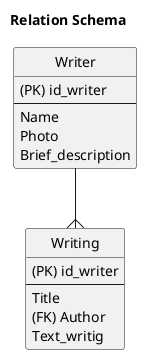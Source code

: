 @startuml

title Relation Schema

hide circle

entity "Writer" as t01 {
    (PK) id_writer
    --
    Name 
    Photo 
    Brief_description
}
entity "Writing" as t02 {
    (PK) id_writer
    --
    Title 
    (FK) Author 
    Text_writig
}

t01 --{ t02

@enduml

